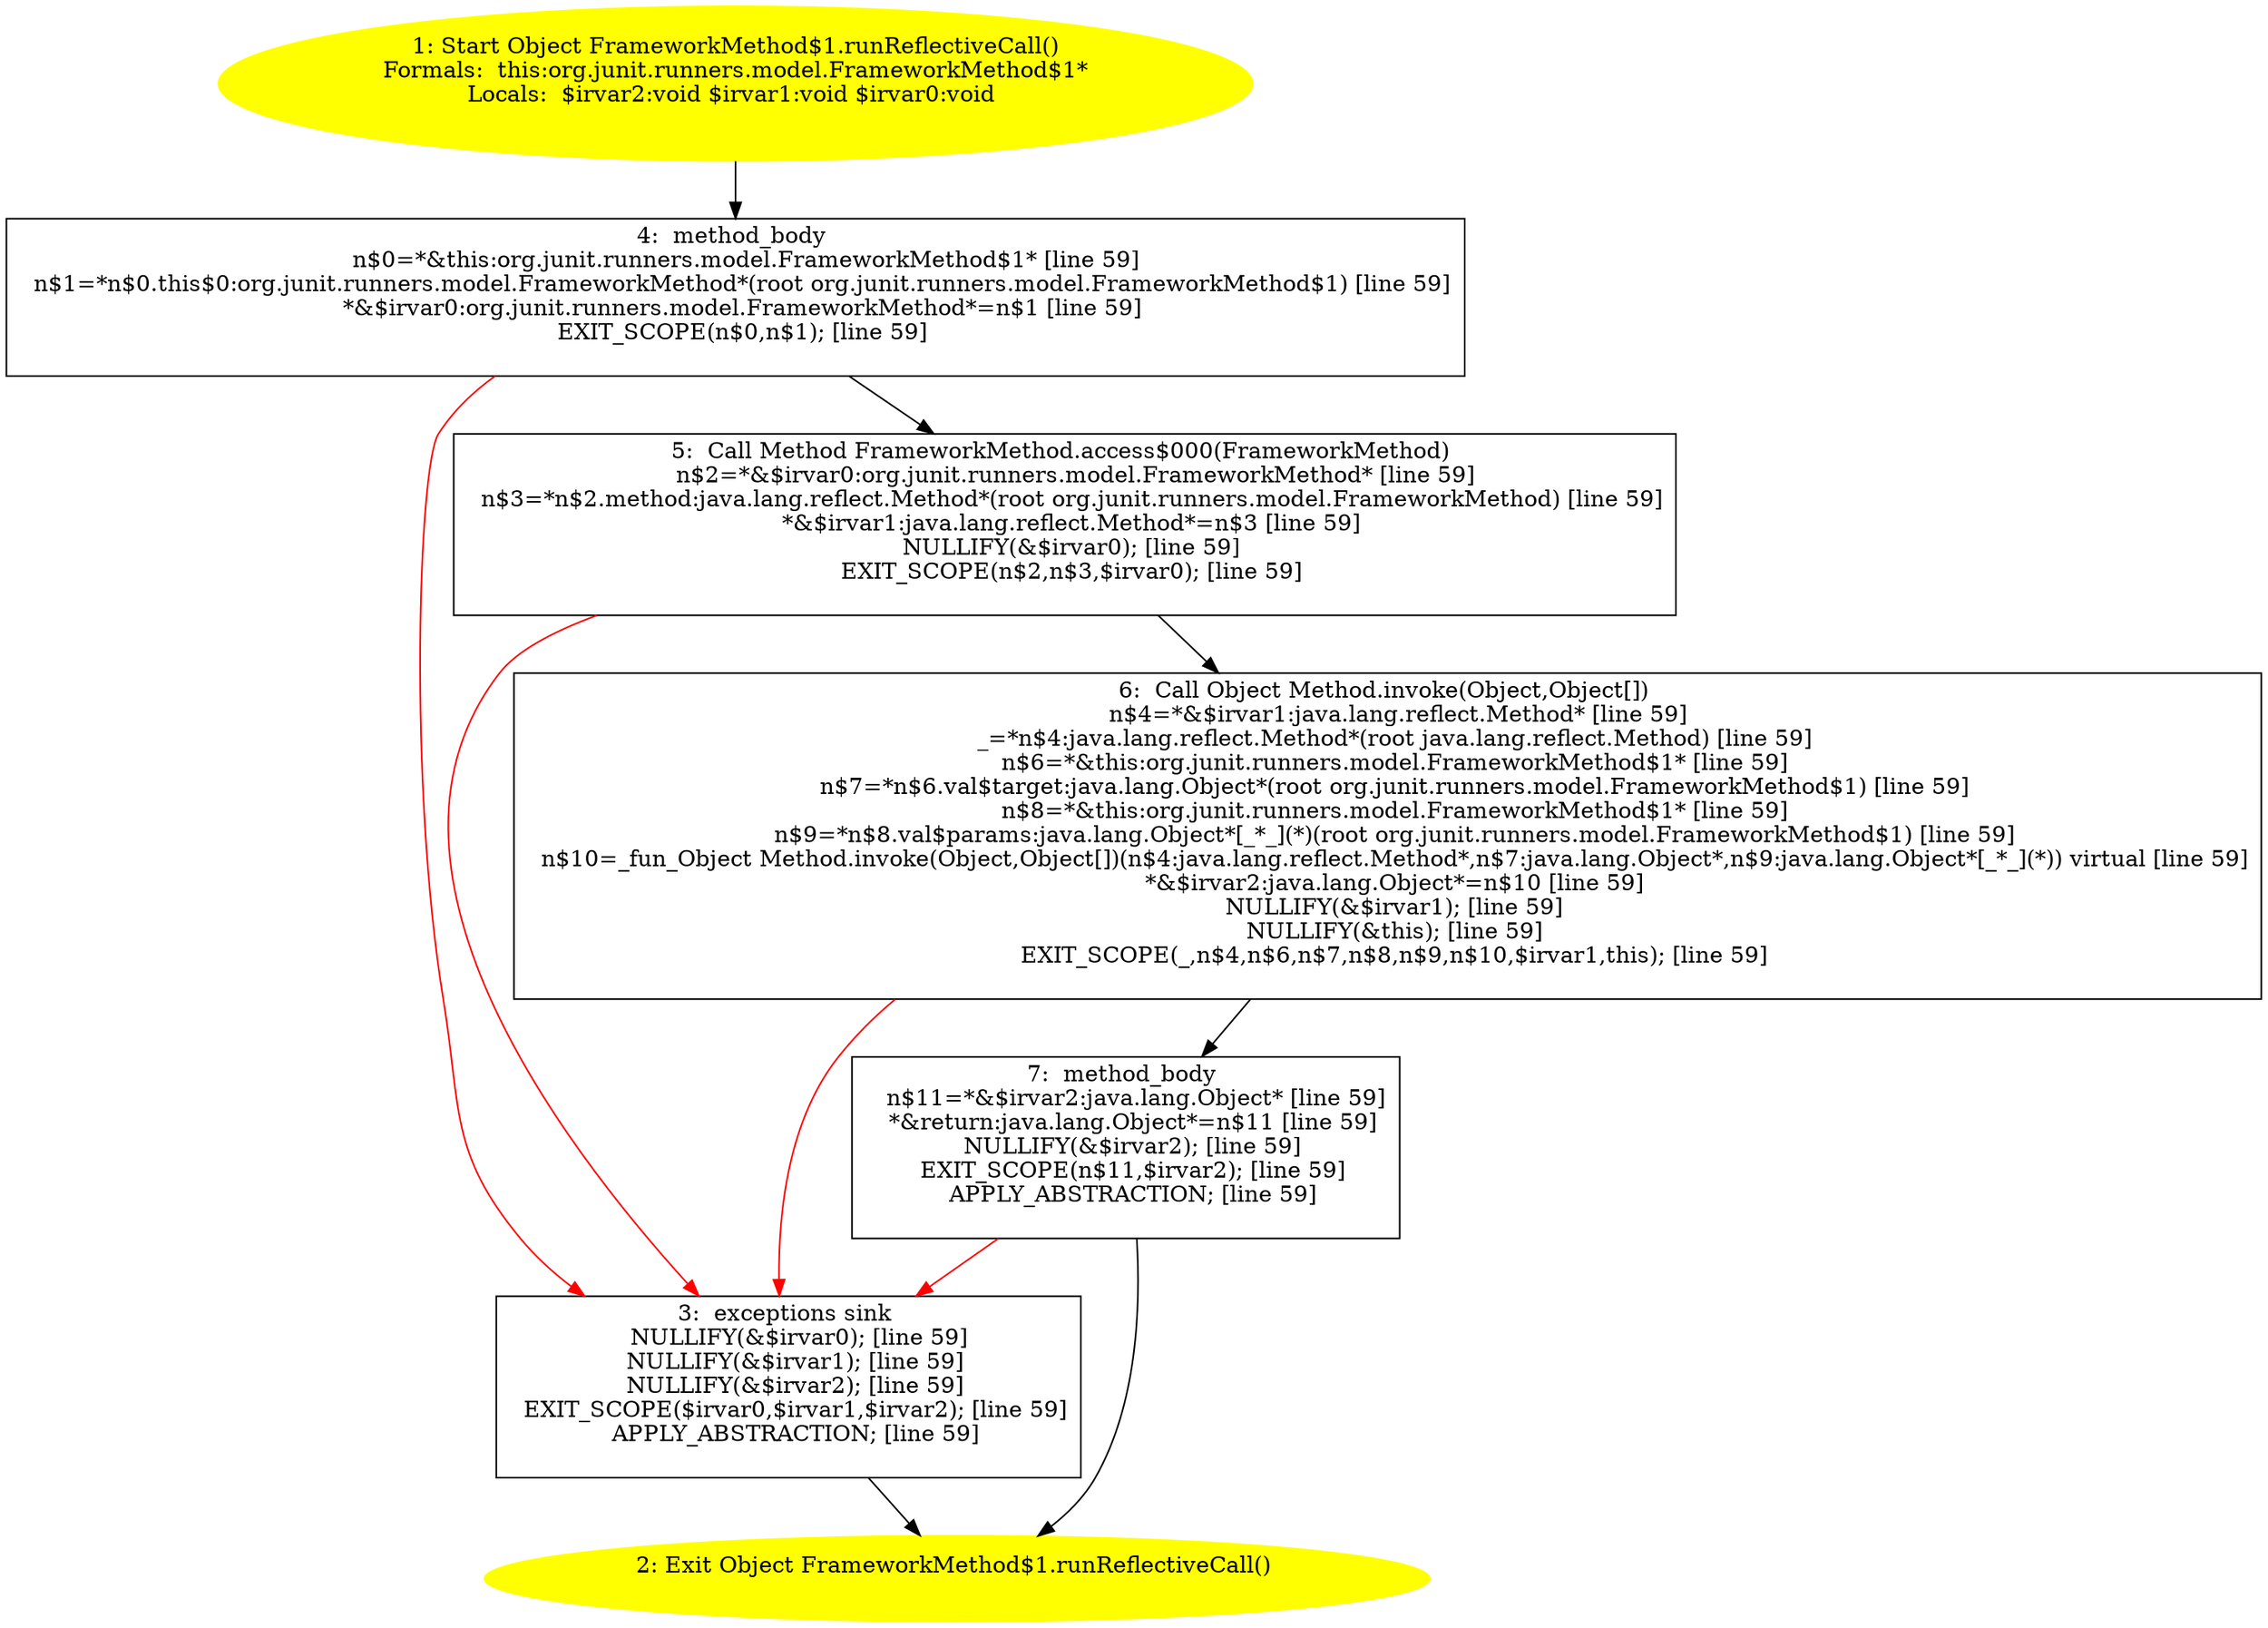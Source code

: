/* @generated */
digraph cfg {
"org.junit.runners.model.FrameworkMethod$1.runReflectiveCall():java.lang.Object.659d8cab0f660688386d556f808f237f_1" [label="1: Start Object FrameworkMethod$1.runReflectiveCall()\nFormals:  this:org.junit.runners.model.FrameworkMethod$1*\nLocals:  $irvar2:void $irvar1:void $irvar0:void \n  " color=yellow style=filled]
	

	 "org.junit.runners.model.FrameworkMethod$1.runReflectiveCall():java.lang.Object.659d8cab0f660688386d556f808f237f_1" -> "org.junit.runners.model.FrameworkMethod$1.runReflectiveCall():java.lang.Object.659d8cab0f660688386d556f808f237f_4" ;
"org.junit.runners.model.FrameworkMethod$1.runReflectiveCall():java.lang.Object.659d8cab0f660688386d556f808f237f_2" [label="2: Exit Object FrameworkMethod$1.runReflectiveCall() \n  " color=yellow style=filled]
	

"org.junit.runners.model.FrameworkMethod$1.runReflectiveCall():java.lang.Object.659d8cab0f660688386d556f808f237f_3" [label="3:  exceptions sink \n   NULLIFY(&$irvar0); [line 59]\n  NULLIFY(&$irvar1); [line 59]\n  NULLIFY(&$irvar2); [line 59]\n  EXIT_SCOPE($irvar0,$irvar1,$irvar2); [line 59]\n  APPLY_ABSTRACTION; [line 59]\n " shape="box"]
	

	 "org.junit.runners.model.FrameworkMethod$1.runReflectiveCall():java.lang.Object.659d8cab0f660688386d556f808f237f_3" -> "org.junit.runners.model.FrameworkMethod$1.runReflectiveCall():java.lang.Object.659d8cab0f660688386d556f808f237f_2" ;
"org.junit.runners.model.FrameworkMethod$1.runReflectiveCall():java.lang.Object.659d8cab0f660688386d556f808f237f_4" [label="4:  method_body \n   n$0=*&this:org.junit.runners.model.FrameworkMethod$1* [line 59]\n  n$1=*n$0.this$0:org.junit.runners.model.FrameworkMethod*(root org.junit.runners.model.FrameworkMethod$1) [line 59]\n  *&$irvar0:org.junit.runners.model.FrameworkMethod*=n$1 [line 59]\n  EXIT_SCOPE(n$0,n$1); [line 59]\n " shape="box"]
	

	 "org.junit.runners.model.FrameworkMethod$1.runReflectiveCall():java.lang.Object.659d8cab0f660688386d556f808f237f_4" -> "org.junit.runners.model.FrameworkMethod$1.runReflectiveCall():java.lang.Object.659d8cab0f660688386d556f808f237f_5" ;
	 "org.junit.runners.model.FrameworkMethod$1.runReflectiveCall():java.lang.Object.659d8cab0f660688386d556f808f237f_4" -> "org.junit.runners.model.FrameworkMethod$1.runReflectiveCall():java.lang.Object.659d8cab0f660688386d556f808f237f_3" [color="red" ];
"org.junit.runners.model.FrameworkMethod$1.runReflectiveCall():java.lang.Object.659d8cab0f660688386d556f808f237f_5" [label="5:  Call Method FrameworkMethod.access$000(FrameworkMethod) \n   n$2=*&$irvar0:org.junit.runners.model.FrameworkMethod* [line 59]\n  n$3=*n$2.method:java.lang.reflect.Method*(root org.junit.runners.model.FrameworkMethod) [line 59]\n  *&$irvar1:java.lang.reflect.Method*=n$3 [line 59]\n  NULLIFY(&$irvar0); [line 59]\n  EXIT_SCOPE(n$2,n$3,$irvar0); [line 59]\n " shape="box"]
	

	 "org.junit.runners.model.FrameworkMethod$1.runReflectiveCall():java.lang.Object.659d8cab0f660688386d556f808f237f_5" -> "org.junit.runners.model.FrameworkMethod$1.runReflectiveCall():java.lang.Object.659d8cab0f660688386d556f808f237f_6" ;
	 "org.junit.runners.model.FrameworkMethod$1.runReflectiveCall():java.lang.Object.659d8cab0f660688386d556f808f237f_5" -> "org.junit.runners.model.FrameworkMethod$1.runReflectiveCall():java.lang.Object.659d8cab0f660688386d556f808f237f_3" [color="red" ];
"org.junit.runners.model.FrameworkMethod$1.runReflectiveCall():java.lang.Object.659d8cab0f660688386d556f808f237f_6" [label="6:  Call Object Method.invoke(Object,Object[]) \n   n$4=*&$irvar1:java.lang.reflect.Method* [line 59]\n  _=*n$4:java.lang.reflect.Method*(root java.lang.reflect.Method) [line 59]\n  n$6=*&this:org.junit.runners.model.FrameworkMethod$1* [line 59]\n  n$7=*n$6.val$target:java.lang.Object*(root org.junit.runners.model.FrameworkMethod$1) [line 59]\n  n$8=*&this:org.junit.runners.model.FrameworkMethod$1* [line 59]\n  n$9=*n$8.val$params:java.lang.Object*[_*_](*)(root org.junit.runners.model.FrameworkMethod$1) [line 59]\n  n$10=_fun_Object Method.invoke(Object,Object[])(n$4:java.lang.reflect.Method*,n$7:java.lang.Object*,n$9:java.lang.Object*[_*_](*)) virtual [line 59]\n  *&$irvar2:java.lang.Object*=n$10 [line 59]\n  NULLIFY(&$irvar1); [line 59]\n  NULLIFY(&this); [line 59]\n  EXIT_SCOPE(_,n$4,n$6,n$7,n$8,n$9,n$10,$irvar1,this); [line 59]\n " shape="box"]
	

	 "org.junit.runners.model.FrameworkMethod$1.runReflectiveCall():java.lang.Object.659d8cab0f660688386d556f808f237f_6" -> "org.junit.runners.model.FrameworkMethod$1.runReflectiveCall():java.lang.Object.659d8cab0f660688386d556f808f237f_7" ;
	 "org.junit.runners.model.FrameworkMethod$1.runReflectiveCall():java.lang.Object.659d8cab0f660688386d556f808f237f_6" -> "org.junit.runners.model.FrameworkMethod$1.runReflectiveCall():java.lang.Object.659d8cab0f660688386d556f808f237f_3" [color="red" ];
"org.junit.runners.model.FrameworkMethod$1.runReflectiveCall():java.lang.Object.659d8cab0f660688386d556f808f237f_7" [label="7:  method_body \n   n$11=*&$irvar2:java.lang.Object* [line 59]\n  *&return:java.lang.Object*=n$11 [line 59]\n  NULLIFY(&$irvar2); [line 59]\n  EXIT_SCOPE(n$11,$irvar2); [line 59]\n  APPLY_ABSTRACTION; [line 59]\n " shape="box"]
	

	 "org.junit.runners.model.FrameworkMethod$1.runReflectiveCall():java.lang.Object.659d8cab0f660688386d556f808f237f_7" -> "org.junit.runners.model.FrameworkMethod$1.runReflectiveCall():java.lang.Object.659d8cab0f660688386d556f808f237f_2" ;
	 "org.junit.runners.model.FrameworkMethod$1.runReflectiveCall():java.lang.Object.659d8cab0f660688386d556f808f237f_7" -> "org.junit.runners.model.FrameworkMethod$1.runReflectiveCall():java.lang.Object.659d8cab0f660688386d556f808f237f_3" [color="red" ];
}
